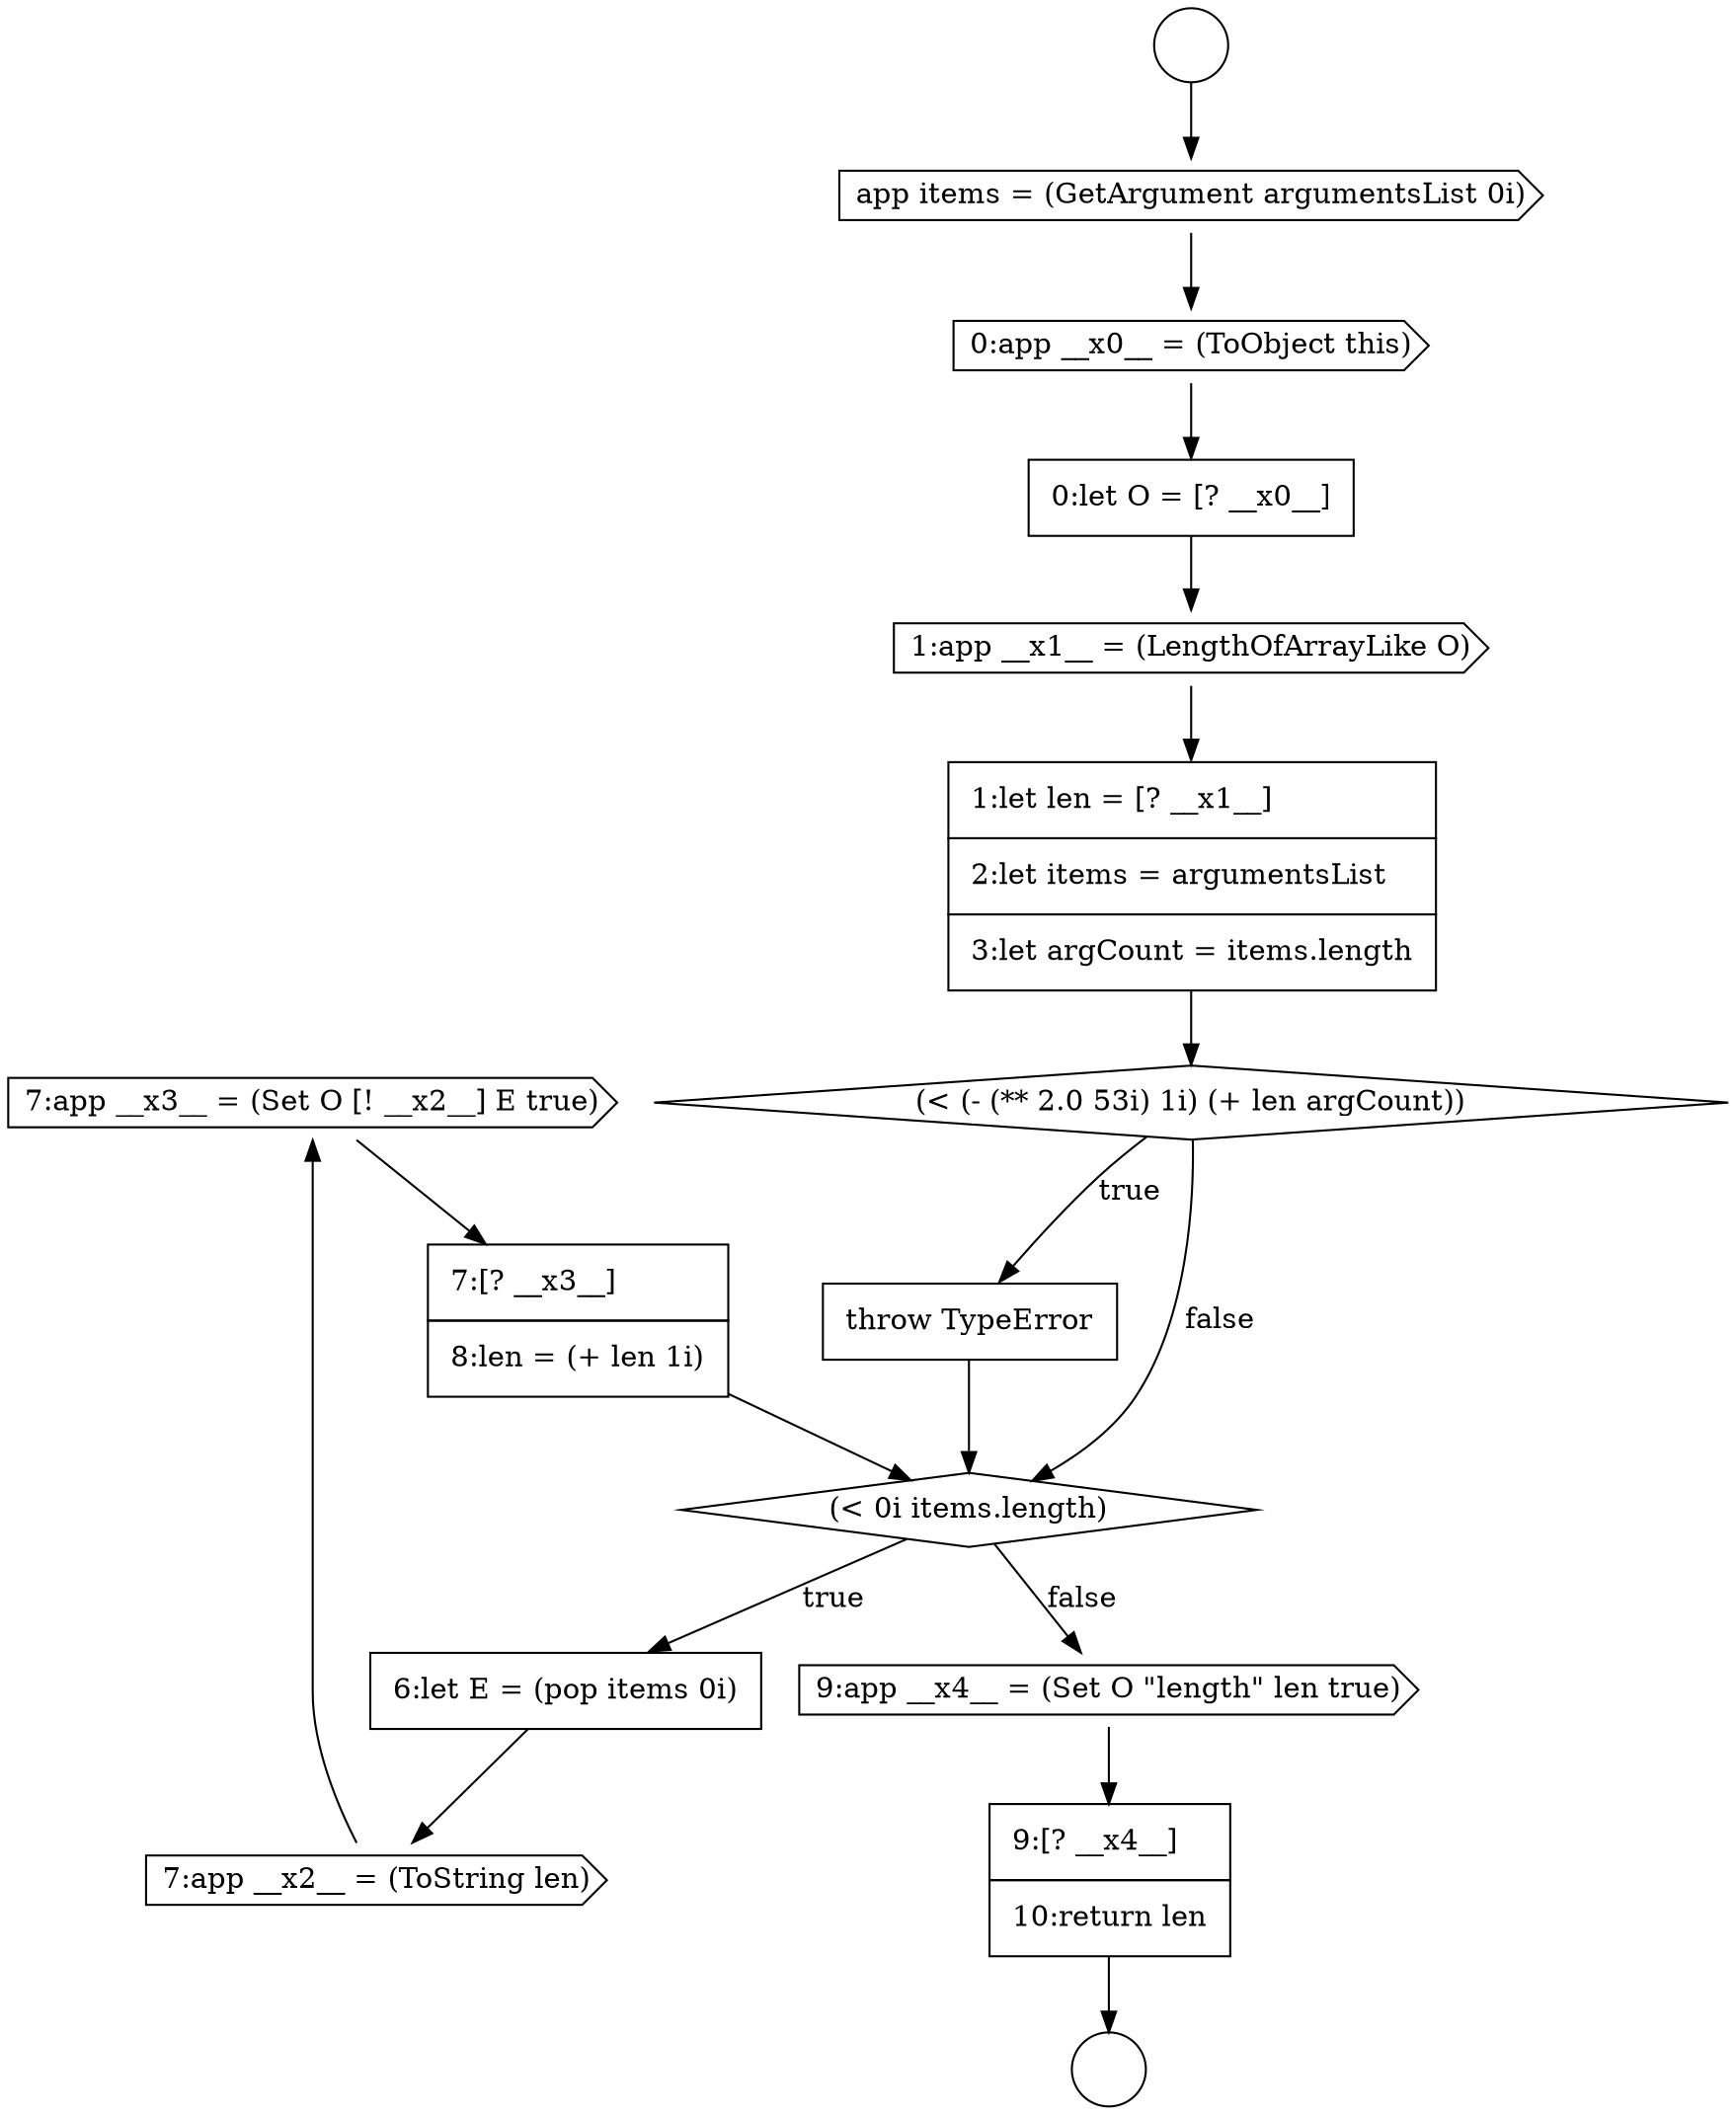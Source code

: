 digraph {
  node15963 [shape=cds, label=<<font color="black">7:app __x3__ = (Set O [! __x2__] E true)</font>> color="black" fillcolor="white" style=filled]
  node15954 [shape=cds, label=<<font color="black">0:app __x0__ = (ToObject this)</font>> color="black" fillcolor="white" style=filled]
  node15958 [shape=diamond, label=<<font color="black">(&lt; (- (** 2.0 53i) 1i) (+ len argCount))</font>> color="black" fillcolor="white" style=filled]
  node15952 [shape=circle label=" " color="black" fillcolor="white" style=filled]
  node15962 [shape=cds, label=<<font color="black">7:app __x2__ = (ToString len)</font>> color="black" fillcolor="white" style=filled]
  node15959 [shape=none, margin=0, label=<<font color="black">
    <table border="0" cellborder="1" cellspacing="0" cellpadding="10">
      <tr><td align="left">throw TypeError</td></tr>
    </table>
  </font>> color="black" fillcolor="white" style=filled]
  node15955 [shape=none, margin=0, label=<<font color="black">
    <table border="0" cellborder="1" cellspacing="0" cellpadding="10">
      <tr><td align="left">0:let O = [? __x0__]</td></tr>
    </table>
  </font>> color="black" fillcolor="white" style=filled]
  node15951 [shape=circle label=" " color="black" fillcolor="white" style=filled]
  node15960 [shape=diamond, label=<<font color="black">(&lt; 0i items.length)</font>> color="black" fillcolor="white" style=filled]
  node15965 [shape=cds, label=<<font color="black">9:app __x4__ = (Set O &quot;length&quot; len true)</font>> color="black" fillcolor="white" style=filled]
  node15956 [shape=cds, label=<<font color="black">1:app __x1__ = (LengthOfArrayLike O)</font>> color="black" fillcolor="white" style=filled]
  node15957 [shape=none, margin=0, label=<<font color="black">
    <table border="0" cellborder="1" cellspacing="0" cellpadding="10">
      <tr><td align="left">1:let len = [? __x1__]</td></tr>
      <tr><td align="left">2:let items = argumentsList</td></tr>
      <tr><td align="left">3:let argCount = items.length</td></tr>
    </table>
  </font>> color="black" fillcolor="white" style=filled]
  node15964 [shape=none, margin=0, label=<<font color="black">
    <table border="0" cellborder="1" cellspacing="0" cellpadding="10">
      <tr><td align="left">7:[? __x3__]</td></tr>
      <tr><td align="left">8:len = (+ len 1i)</td></tr>
    </table>
  </font>> color="black" fillcolor="white" style=filled]
  node15953 [shape=cds, label=<<font color="black">app items = (GetArgument argumentsList 0i)</font>> color="black" fillcolor="white" style=filled]
  node15961 [shape=none, margin=0, label=<<font color="black">
    <table border="0" cellborder="1" cellspacing="0" cellpadding="10">
      <tr><td align="left">6:let E = (pop items 0i)</td></tr>
    </table>
  </font>> color="black" fillcolor="white" style=filled]
  node15966 [shape=none, margin=0, label=<<font color="black">
    <table border="0" cellborder="1" cellspacing="0" cellpadding="10">
      <tr><td align="left">9:[? __x4__]</td></tr>
      <tr><td align="left">10:return len</td></tr>
    </table>
  </font>> color="black" fillcolor="white" style=filled]
  node15962 -> node15963 [ color="black"]
  node15953 -> node15954 [ color="black"]
  node15964 -> node15960 [ color="black"]
  node15963 -> node15964 [ color="black"]
  node15965 -> node15966 [ color="black"]
  node15956 -> node15957 [ color="black"]
  node15958 -> node15959 [label=<<font color="black">true</font>> color="black"]
  node15958 -> node15960 [label=<<font color="black">false</font>> color="black"]
  node15955 -> node15956 [ color="black"]
  node15966 -> node15952 [ color="black"]
  node15954 -> node15955 [ color="black"]
  node15960 -> node15961 [label=<<font color="black">true</font>> color="black"]
  node15960 -> node15965 [label=<<font color="black">false</font>> color="black"]
  node15959 -> node15960 [ color="black"]
  node15951 -> node15953 [ color="black"]
  node15957 -> node15958 [ color="black"]
  node15961 -> node15962 [ color="black"]
}
